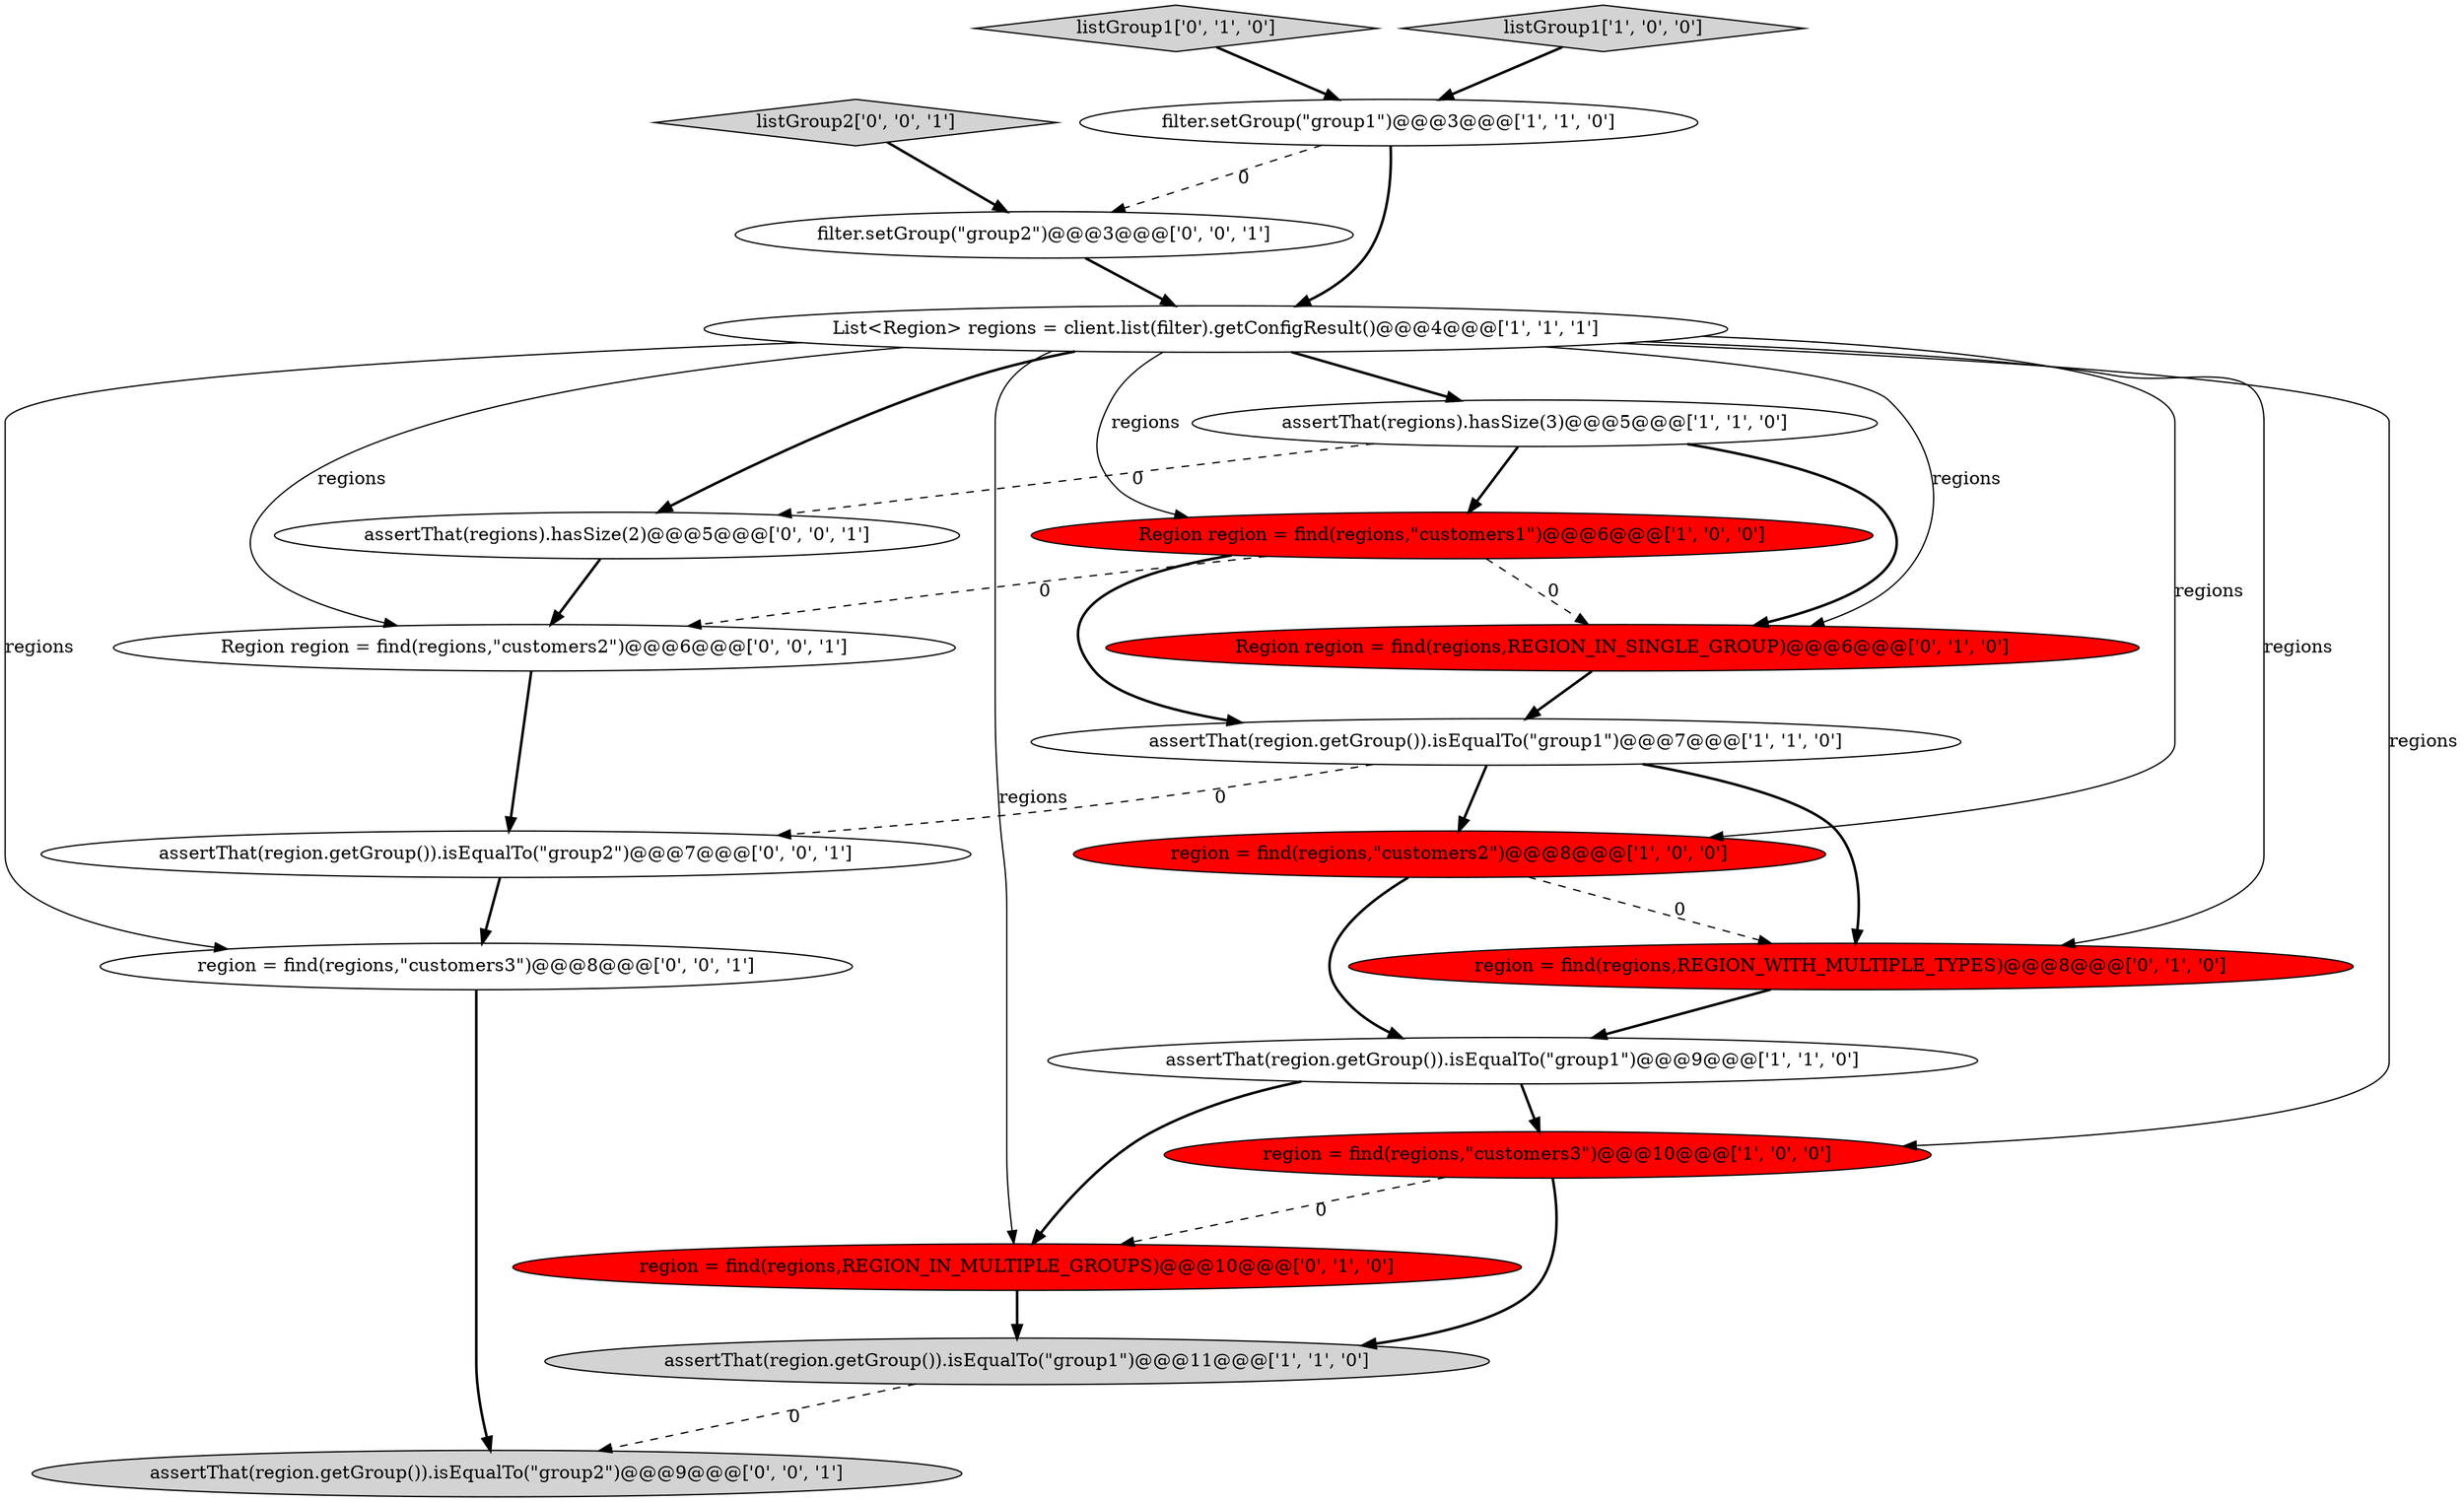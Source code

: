 digraph {
15 [style = filled, label = "assertThat(regions).hasSize(2)@@@5@@@['0', '0', '1']", fillcolor = white, shape = ellipse image = "AAA0AAABBB3BBB"];
17 [style = filled, label = "filter.setGroup(\"group2\")@@@3@@@['0', '0', '1']", fillcolor = white, shape = ellipse image = "AAA0AAABBB3BBB"];
3 [style = filled, label = "assertThat(region.getGroup()).isEqualTo(\"group1\")@@@9@@@['1', '1', '0']", fillcolor = white, shape = ellipse image = "AAA0AAABBB1BBB"];
19 [style = filled, label = "region = find(regions,\"customers3\")@@@8@@@['0', '0', '1']", fillcolor = white, shape = ellipse image = "AAA0AAABBB3BBB"];
7 [style = filled, label = "region = find(regions,\"customers3\")@@@10@@@['1', '0', '0']", fillcolor = red, shape = ellipse image = "AAA1AAABBB1BBB"];
14 [style = filled, label = "Region region = find(regions,\"customers2\")@@@6@@@['0', '0', '1']", fillcolor = white, shape = ellipse image = "AAA0AAABBB3BBB"];
13 [style = filled, label = "Region region = find(regions,REGION_IN_SINGLE_GROUP)@@@6@@@['0', '1', '0']", fillcolor = red, shape = ellipse image = "AAA1AAABBB2BBB"];
12 [style = filled, label = "region = find(regions,REGION_WITH_MULTIPLE_TYPES)@@@8@@@['0', '1', '0']", fillcolor = red, shape = ellipse image = "AAA1AAABBB2BBB"];
20 [style = filled, label = "listGroup2['0', '0', '1']", fillcolor = lightgray, shape = diamond image = "AAA0AAABBB3BBB"];
4 [style = filled, label = "region = find(regions,\"customers2\")@@@8@@@['1', '0', '0']", fillcolor = red, shape = ellipse image = "AAA1AAABBB1BBB"];
11 [style = filled, label = "listGroup1['0', '1', '0']", fillcolor = lightgray, shape = diamond image = "AAA0AAABBB2BBB"];
8 [style = filled, label = "assertThat(regions).hasSize(3)@@@5@@@['1', '1', '0']", fillcolor = white, shape = ellipse image = "AAA0AAABBB1BBB"];
18 [style = filled, label = "assertThat(region.getGroup()).isEqualTo(\"group2\")@@@9@@@['0', '0', '1']", fillcolor = lightgray, shape = ellipse image = "AAA0AAABBB3BBB"];
9 [style = filled, label = "listGroup1['1', '0', '0']", fillcolor = lightgray, shape = diamond image = "AAA0AAABBB1BBB"];
10 [style = filled, label = "region = find(regions,REGION_IN_MULTIPLE_GROUPS)@@@10@@@['0', '1', '0']", fillcolor = red, shape = ellipse image = "AAA1AAABBB2BBB"];
5 [style = filled, label = "assertThat(region.getGroup()).isEqualTo(\"group1\")@@@11@@@['1', '1', '0']", fillcolor = lightgray, shape = ellipse image = "AAA0AAABBB1BBB"];
16 [style = filled, label = "assertThat(region.getGroup()).isEqualTo(\"group2\")@@@7@@@['0', '0', '1']", fillcolor = white, shape = ellipse image = "AAA0AAABBB3BBB"];
0 [style = filled, label = "List<Region> regions = client.list(filter).getConfigResult()@@@4@@@['1', '1', '1']", fillcolor = white, shape = ellipse image = "AAA0AAABBB1BBB"];
6 [style = filled, label = "filter.setGroup(\"group1\")@@@3@@@['1', '1', '0']", fillcolor = white, shape = ellipse image = "AAA0AAABBB1BBB"];
1 [style = filled, label = "Region region = find(regions,\"customers1\")@@@6@@@['1', '0', '0']", fillcolor = red, shape = ellipse image = "AAA1AAABBB1BBB"];
2 [style = filled, label = "assertThat(region.getGroup()).isEqualTo(\"group1\")@@@7@@@['1', '1', '0']", fillcolor = white, shape = ellipse image = "AAA0AAABBB1BBB"];
14->16 [style = bold, label=""];
4->3 [style = bold, label=""];
0->14 [style = solid, label="regions"];
19->18 [style = bold, label=""];
20->17 [style = bold, label=""];
0->10 [style = solid, label="regions"];
0->19 [style = solid, label="regions"];
15->14 [style = bold, label=""];
1->14 [style = dashed, label="0"];
0->4 [style = solid, label="regions"];
11->6 [style = bold, label=""];
8->15 [style = dashed, label="0"];
6->17 [style = dashed, label="0"];
6->0 [style = bold, label=""];
16->19 [style = bold, label=""];
0->13 [style = solid, label="regions"];
5->18 [style = dashed, label="0"];
2->4 [style = bold, label=""];
0->12 [style = solid, label="regions"];
0->15 [style = bold, label=""];
2->12 [style = bold, label=""];
9->6 [style = bold, label=""];
4->12 [style = dashed, label="0"];
1->13 [style = dashed, label="0"];
8->1 [style = bold, label=""];
3->10 [style = bold, label=""];
7->5 [style = bold, label=""];
17->0 [style = bold, label=""];
10->5 [style = bold, label=""];
3->7 [style = bold, label=""];
0->1 [style = solid, label="regions"];
2->16 [style = dashed, label="0"];
0->8 [style = bold, label=""];
7->10 [style = dashed, label="0"];
1->2 [style = bold, label=""];
12->3 [style = bold, label=""];
8->13 [style = bold, label=""];
0->7 [style = solid, label="regions"];
13->2 [style = bold, label=""];
}
